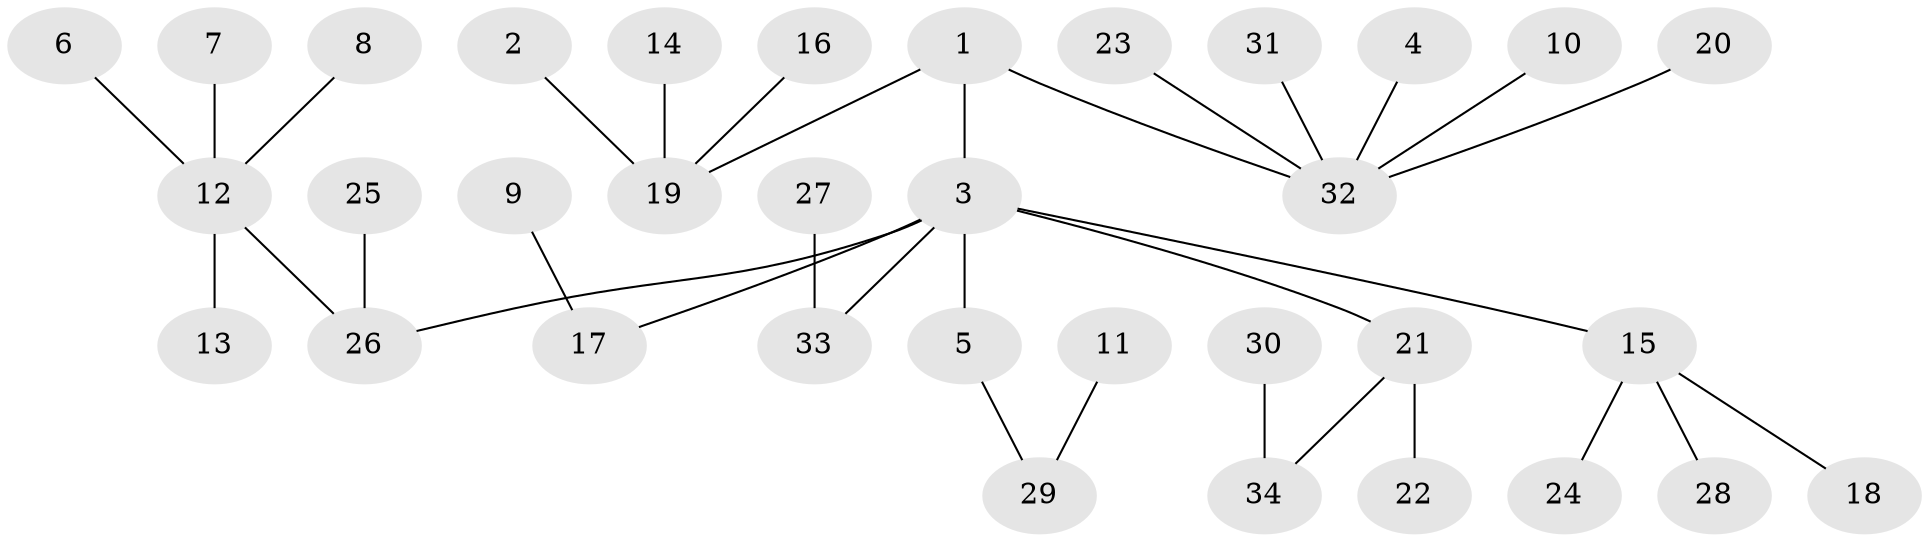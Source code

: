 // original degree distribution, {7: 0.009009009009009009, 4: 0.06306306306306306, 6: 0.02702702702702703, 2: 0.2072072072072072, 3: 0.12612612612612611, 5: 0.036036036036036036, 1: 0.5315315315315315}
// Generated by graph-tools (version 1.1) at 2025/37/03/04/25 23:37:21]
// undirected, 34 vertices, 33 edges
graph export_dot {
  node [color=gray90,style=filled];
  1;
  2;
  3;
  4;
  5;
  6;
  7;
  8;
  9;
  10;
  11;
  12;
  13;
  14;
  15;
  16;
  17;
  18;
  19;
  20;
  21;
  22;
  23;
  24;
  25;
  26;
  27;
  28;
  29;
  30;
  31;
  32;
  33;
  34;
  1 -- 3 [weight=1.0];
  1 -- 19 [weight=1.0];
  1 -- 32 [weight=1.0];
  2 -- 19 [weight=1.0];
  3 -- 5 [weight=1.0];
  3 -- 15 [weight=1.0];
  3 -- 17 [weight=1.0];
  3 -- 21 [weight=1.0];
  3 -- 26 [weight=1.0];
  3 -- 33 [weight=1.0];
  4 -- 32 [weight=1.0];
  5 -- 29 [weight=1.0];
  6 -- 12 [weight=1.0];
  7 -- 12 [weight=1.0];
  8 -- 12 [weight=1.0];
  9 -- 17 [weight=1.0];
  10 -- 32 [weight=1.0];
  11 -- 29 [weight=1.0];
  12 -- 13 [weight=1.0];
  12 -- 26 [weight=1.0];
  14 -- 19 [weight=1.0];
  15 -- 18 [weight=1.0];
  15 -- 24 [weight=1.0];
  15 -- 28 [weight=1.0];
  16 -- 19 [weight=1.0];
  20 -- 32 [weight=1.0];
  21 -- 22 [weight=1.0];
  21 -- 34 [weight=1.0];
  23 -- 32 [weight=1.0];
  25 -- 26 [weight=1.0];
  27 -- 33 [weight=1.0];
  30 -- 34 [weight=1.0];
  31 -- 32 [weight=1.0];
}
